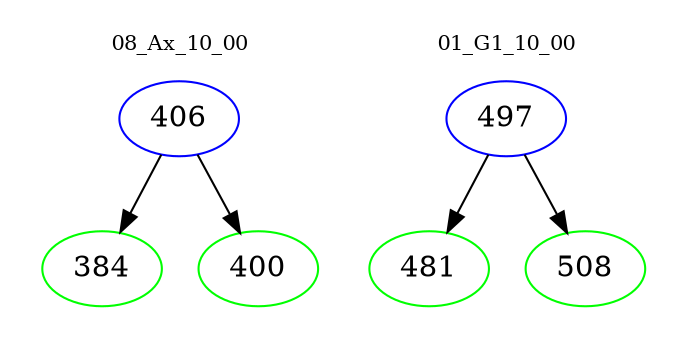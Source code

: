 digraph{
subgraph cluster_0 {
color = white
label = "08_Ax_10_00";
fontsize=10;
T0_406 [label="406", color="blue"]
T0_406 -> T0_384 [color="black"]
T0_384 [label="384", color="green"]
T0_406 -> T0_400 [color="black"]
T0_400 [label="400", color="green"]
}
subgraph cluster_1 {
color = white
label = "01_G1_10_00";
fontsize=10;
T1_497 [label="497", color="blue"]
T1_497 -> T1_481 [color="black"]
T1_481 [label="481", color="green"]
T1_497 -> T1_508 [color="black"]
T1_508 [label="508", color="green"]
}
}

